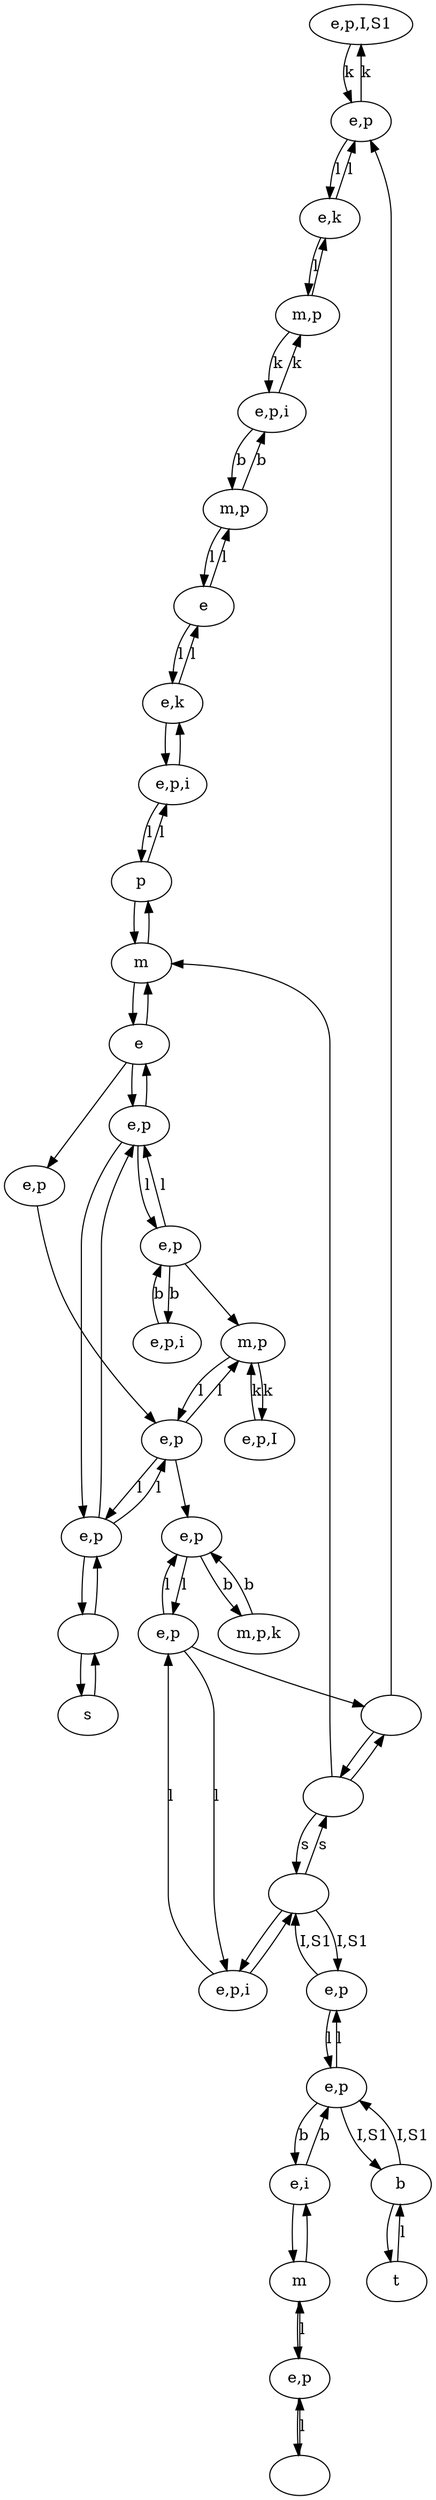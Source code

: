 digraph {
0 [label="e,p,I,S1"]
1 [label=""]
2 [label="e,p,I"]
3 [label="e,p"]
4 [label="m,p"]
5 [label="e,p,i"]
6 [label="e,p"]
7 [label="e,p"]
8 [label="e,p"]
9 [label=""]
10 [label="e"]
11 [label="e,p"]
12 [label="e,p"]
13 [label=""]
14 [label="s"]
15 [label="p"]
16 [label="m"]
17 [label="e,p"]
18 [label="e,p"]
19 [label="m,p,k"]
20 [label="e,k"]
21 [label="m,p"]
22 [label="e,p,i"]
23 [label="m,p"]
24 [label="e"]
25 [label="e,k"]
26 [label="e,p,i"]
27 [label=""]
28 [label="e,p,i"]
29 [label="m"]
30 [label="e,p"]
31 [label="e,i"]
32 [label="e,p"]
33 [label="b"]
34 [label="e,p"]
35 [label=""]
36 [label="t"]
14 -> 13 [label=""]
13 -> 14 [label=""]
13 -> 12 [label=""]
12 -> 13 [label=""]
12 -> 11 [label=""]
11 -> 12 [label=""]
11 -> 10 [label=""]
10 -> 11 [label=""]
10 -> 16 [label=""]
16 -> 10 [label=""]
16 -> 15 [label=""]
15 -> 16 [label=""]
26 -> 25 [label=""]
25 -> 26 [label=""]
28 -> 9 [label=""]
9 -> 28 [label=""]
29 -> 31 [label=""]
31 -> 29 [label=""]
12 -> 6 [label="l"]
6 -> 12 [label="l"]
34 -> 30 [label="l"]
30 -> 34 [label="l"]
8 -> 18 [label="l"]
18 -> 8 [label="l"]
7 -> 11 [label="l"]
11 -> 7 [label="l"]
20 -> 3 [label="l"]
3 -> 20 [label="l"]
33 -> 36 [label=""]
36 -> 33 [label="l"]
29 -> 32 [label=""]
32 -> 29 [label="l"]
32 -> 27 [label=""]
27 -> 32 [label="l"]
21 -> 20 [label=""]
20 -> 21 [label="l"]
23 -> 24 [label="l"]
24 -> 23 [label="l"]
24 -> 25 [label="l"]
25 -> 24 [label="l"]
15 -> 26 [label="l"]
26 -> 15 [label="l"]
34 -> 33 [label="I,S1"]
33 -> 34 [label="I,S1"]
0 -> 3 [label="k"]
3 -> 0 [label="k"]
2 -> 4 [label="k"]
4 -> 2 [label="k"]
21 -> 22 [label="k"]
22 -> 21 [label="k"]
30 -> 9 [label="I,S1"]
9 -> 30 [label="I,S1"]
9 -> 35 [label="s"]
35 -> 9 [label="s"]
35 -> 1 [label=""]
1 -> 35 [label=""]
8 -> 1 [label=""]
1 -> 3 [label=""]
7 -> 4 [label=""]
17 -> 6 [label=""]
10 -> 17 [label=""]
35 -> 16 [label=""]
18 -> 19 [label="b"]
19 -> 18 [label="b"]
31 -> 34 [label="b"]
34 -> 31 [label="b"]
22 -> 23 [label="b"]
23 -> 22 [label="b"]
7 -> 5 [label="b"]
5 -> 7 [label="b"]
28 -> 8 [label="l"]
8 -> 28 [label="l"]
6 -> 4 [label="l"]
4 -> 6 [label="l"]
6 -> 18 [label=""]
}
